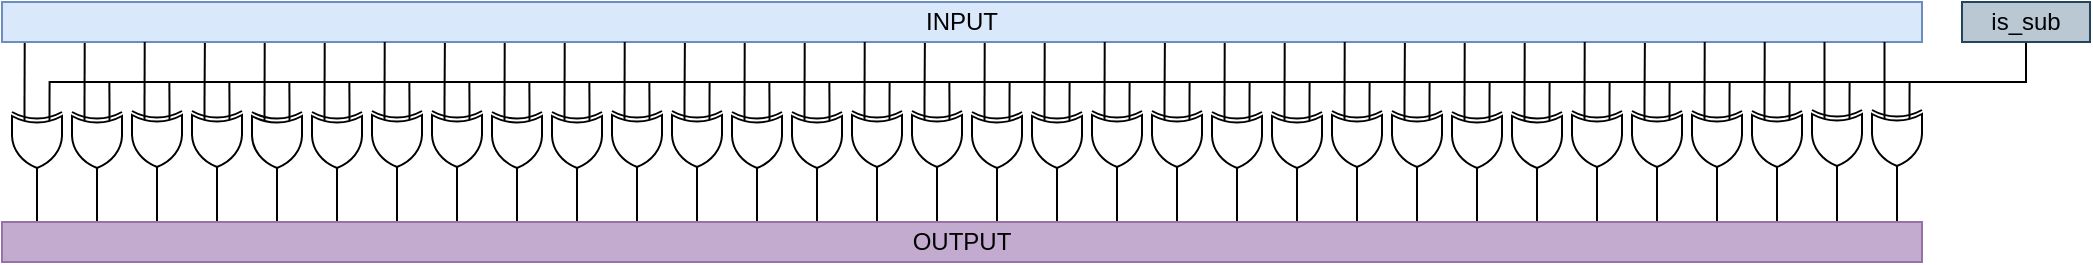 <mxfile version="13.7.3" type="device"><diagram id="2_8M_mCmigefQnKy5-aI" name="Page-1"><mxGraphModel dx="1913" dy="806" grid="1" gridSize="5" guides="1" tooltips="1" connect="1" arrows="1" fold="1" page="1" pageScale="1" pageWidth="827" pageHeight="1169" math="0" shadow="0"><root><mxCell id="0"/><mxCell id="1" parent="0"/><mxCell id="oj1S8OS6HoVCKiLImBG5-1" value="INPUT" style="rounded=0;whiteSpace=wrap;html=1;fillColor=#dae8fc;strokeColor=#6c8ebf;" parent="1" vertex="1"><mxGeometry x="-200" y="30" width="960" height="20" as="geometry"/></mxCell><mxCell id="oj1S8OS6HoVCKiLImBG5-8" style="edgeStyle=orthogonalEdgeStyle;rounded=0;orthogonalLoop=1;jettySize=auto;html=1;exitX=1;exitY=0.5;exitDx=0;exitDy=0;exitPerimeter=0;endArrow=none;endFill=0;" parent="1" source="oj1S8OS6HoVCKiLImBG5-4" edge="1"><mxGeometry relative="1" as="geometry"><mxPoint x="747.5" y="140" as="targetPoint"/></mxGeometry></mxCell><mxCell id="oj1S8OS6HoVCKiLImBG5-112" style="edgeStyle=orthogonalEdgeStyle;rounded=0;orthogonalLoop=1;jettySize=auto;html=1;exitX=0;exitY=0.75;exitDx=0;exitDy=0;exitPerimeter=0;endArrow=none;endFill=0;" parent="1" source="oj1S8OS6HoVCKiLImBG5-4" edge="1"><mxGeometry relative="1" as="geometry"><mxPoint x="741.258" y="50.0" as="targetPoint"/></mxGeometry></mxCell><mxCell id="oj1S8OS6HoVCKiLImBG5-4" value="" style="verticalLabelPosition=bottom;shadow=0;dashed=0;align=center;html=1;verticalAlign=top;shape=mxgraph.electrical.logic_gates.logic_gate;operation=xor;direction=south;" parent="1" vertex="1"><mxGeometry x="735" y="80" width="25" height="40" as="geometry"/></mxCell><mxCell id="oj1S8OS6HoVCKiLImBG5-7" style="edgeStyle=orthogonalEdgeStyle;rounded=0;orthogonalLoop=1;jettySize=auto;html=1;entryX=0;entryY=0.25;entryDx=0;entryDy=0;entryPerimeter=0;endArrow=none;endFill=0;" parent="1" source="oj1S8OS6HoVCKiLImBG5-5" target="oj1S8OS6HoVCKiLImBG5-4" edge="1"><mxGeometry relative="1" as="geometry"><Array as="points"><mxPoint x="812" y="70"/><mxPoint x="754" y="70"/></Array></mxGeometry></mxCell><mxCell id="oj1S8OS6HoVCKiLImBG5-5" value="is_sub" style="rounded=0;whiteSpace=wrap;html=1;fillColor=#bac8d3;strokeColor=#23445d;" parent="1" vertex="1"><mxGeometry x="780" y="30" width="64" height="20" as="geometry"/></mxCell><mxCell id="oj1S8OS6HoVCKiLImBG5-11" style="edgeStyle=orthogonalEdgeStyle;rounded=0;orthogonalLoop=1;jettySize=auto;html=1;exitX=0;exitY=0.25;exitDx=0;exitDy=0;exitPerimeter=0;endArrow=none;endFill=0;" parent="1" source="oj1S8OS6HoVCKiLImBG5-9" edge="1"><mxGeometry relative="1" as="geometry"><mxPoint x="755" y="70" as="targetPoint"/><Array as="points"><mxPoint x="724" y="70"/></Array></mxGeometry></mxCell><mxCell id="oj1S8OS6HoVCKiLImBG5-13" style="edgeStyle=orthogonalEdgeStyle;rounded=0;orthogonalLoop=1;jettySize=auto;html=1;exitX=1;exitY=0.5;exitDx=0;exitDy=0;exitPerimeter=0;endArrow=none;endFill=0;" parent="1" source="oj1S8OS6HoVCKiLImBG5-9" edge="1"><mxGeometry relative="1" as="geometry"><mxPoint x="717.5" y="140" as="targetPoint"/></mxGeometry></mxCell><mxCell id="oj1S8OS6HoVCKiLImBG5-111" style="edgeStyle=orthogonalEdgeStyle;rounded=0;orthogonalLoop=1;jettySize=auto;html=1;exitX=0;exitY=0.75;exitDx=0;exitDy=0;exitPerimeter=0;endArrow=none;endFill=0;" parent="1" source="oj1S8OS6HoVCKiLImBG5-9" edge="1"><mxGeometry relative="1" as="geometry"><mxPoint x="711.258" y="50.0" as="targetPoint"/></mxGeometry></mxCell><mxCell id="oj1S8OS6HoVCKiLImBG5-9" value="" style="verticalLabelPosition=bottom;shadow=0;dashed=0;align=center;html=1;verticalAlign=top;shape=mxgraph.electrical.logic_gates.logic_gate;operation=xor;direction=south;" parent="1" vertex="1"><mxGeometry x="705" y="80" width="25" height="40" as="geometry"/></mxCell><mxCell id="oj1S8OS6HoVCKiLImBG5-14" style="edgeStyle=orthogonalEdgeStyle;rounded=0;orthogonalLoop=1;jettySize=auto;html=1;exitX=0;exitY=0.75;exitDx=0;exitDy=0;exitPerimeter=0;entryX=0.924;entryY=0.975;entryDx=0;entryDy=0;entryPerimeter=0;endArrow=none;endFill=0;" parent="1" source="oj1S8OS6HoVCKiLImBG5-16" edge="1"><mxGeometry relative="1" as="geometry"><mxPoint x="681.36" y="50" as="targetPoint"/></mxGeometry></mxCell><mxCell id="oj1S8OS6HoVCKiLImBG5-15" style="edgeStyle=orthogonalEdgeStyle;rounded=0;orthogonalLoop=1;jettySize=auto;html=1;exitX=1;exitY=0.5;exitDx=0;exitDy=0;exitPerimeter=0;endArrow=none;endFill=0;" parent="1" source="oj1S8OS6HoVCKiLImBG5-16" edge="1"><mxGeometry relative="1" as="geometry"><mxPoint x="687.5" y="140.5" as="targetPoint"/></mxGeometry></mxCell><mxCell id="oj1S8OS6HoVCKiLImBG5-113" style="edgeStyle=orthogonalEdgeStyle;rounded=0;orthogonalLoop=1;jettySize=auto;html=1;exitX=0;exitY=0.25;exitDx=0;exitDy=0;exitPerimeter=0;endArrow=none;endFill=0;" parent="1" source="oj1S8OS6HoVCKiLImBG5-16" edge="1"><mxGeometry relative="1" as="geometry"><mxPoint x="725" y="70.0" as="targetPoint"/><Array as="points"><mxPoint x="694" y="70"/></Array></mxGeometry></mxCell><mxCell id="oj1S8OS6HoVCKiLImBG5-16" value="" style="verticalLabelPosition=bottom;shadow=0;dashed=0;align=center;html=1;verticalAlign=top;shape=mxgraph.electrical.logic_gates.logic_gate;operation=xor;direction=south;" parent="1" vertex="1"><mxGeometry x="675" y="80.5" width="25" height="40" as="geometry"/></mxCell><mxCell id="oj1S8OS6HoVCKiLImBG5-17" style="edgeStyle=orthogonalEdgeStyle;rounded=0;orthogonalLoop=1;jettySize=auto;html=1;exitX=0;exitY=0.75;exitDx=0;exitDy=0;exitPerimeter=0;entryX=0.924;entryY=0.975;entryDx=0;entryDy=0;entryPerimeter=0;endArrow=none;endFill=0;" parent="1" source="oj1S8OS6HoVCKiLImBG5-19" edge="1"><mxGeometry relative="1" as="geometry"><mxPoint x="651.36" y="50" as="targetPoint"/></mxGeometry></mxCell><mxCell id="oj1S8OS6HoVCKiLImBG5-18" style="edgeStyle=orthogonalEdgeStyle;rounded=0;orthogonalLoop=1;jettySize=auto;html=1;exitX=1;exitY=0.5;exitDx=0;exitDy=0;exitPerimeter=0;endArrow=none;endFill=0;" parent="1" source="oj1S8OS6HoVCKiLImBG5-19" edge="1"><mxGeometry relative="1" as="geometry"><mxPoint x="657.5" y="140.5" as="targetPoint"/></mxGeometry></mxCell><mxCell id="oj1S8OS6HoVCKiLImBG5-114" style="edgeStyle=orthogonalEdgeStyle;rounded=0;orthogonalLoop=1;jettySize=auto;html=1;exitX=0;exitY=0.25;exitDx=0;exitDy=0;exitPerimeter=0;endArrow=none;endFill=0;" parent="1" source="oj1S8OS6HoVCKiLImBG5-19" edge="1"><mxGeometry relative="1" as="geometry"><mxPoint x="695" y="70.0" as="targetPoint"/><Array as="points"><mxPoint x="664" y="70"/></Array></mxGeometry></mxCell><mxCell id="oj1S8OS6HoVCKiLImBG5-19" value="" style="verticalLabelPosition=bottom;shadow=0;dashed=0;align=center;html=1;verticalAlign=top;shape=mxgraph.electrical.logic_gates.logic_gate;operation=xor;direction=south;" parent="1" vertex="1"><mxGeometry x="645" y="80.5" width="25" height="40" as="geometry"/></mxCell><mxCell id="oj1S8OS6HoVCKiLImBG5-20" style="edgeStyle=orthogonalEdgeStyle;rounded=0;orthogonalLoop=1;jettySize=auto;html=1;exitX=0;exitY=0.75;exitDx=0;exitDy=0;exitPerimeter=0;entryX=0.971;entryY=1;entryDx=0;entryDy=0;entryPerimeter=0;endArrow=none;endFill=0;" parent="1" source="oj1S8OS6HoVCKiLImBG5-22" edge="1"><mxGeometry relative="1" as="geometry"><mxPoint x="621.44" y="50.5" as="targetPoint"/></mxGeometry></mxCell><mxCell id="oj1S8OS6HoVCKiLImBG5-21" style="edgeStyle=orthogonalEdgeStyle;rounded=0;orthogonalLoop=1;jettySize=auto;html=1;exitX=1;exitY=0.5;exitDx=0;exitDy=0;exitPerimeter=0;endArrow=none;endFill=0;" parent="1" source="oj1S8OS6HoVCKiLImBG5-22" edge="1"><mxGeometry relative="1" as="geometry"><mxPoint x="627.5" y="140.5" as="targetPoint"/></mxGeometry></mxCell><mxCell id="oj1S8OS6HoVCKiLImBG5-115" style="edgeStyle=orthogonalEdgeStyle;rounded=0;orthogonalLoop=1;jettySize=auto;html=1;exitX=0;exitY=0.25;exitDx=0;exitDy=0;exitPerimeter=0;endArrow=none;endFill=0;" parent="1" source="oj1S8OS6HoVCKiLImBG5-22" edge="1"><mxGeometry relative="1" as="geometry"><mxPoint x="665" y="70.0" as="targetPoint"/><Array as="points"><mxPoint x="634" y="70"/></Array></mxGeometry></mxCell><mxCell id="oj1S8OS6HoVCKiLImBG5-22" value="" style="verticalLabelPosition=bottom;shadow=0;dashed=0;align=center;html=1;verticalAlign=top;shape=mxgraph.electrical.logic_gates.logic_gate;operation=xor;direction=south;" parent="1" vertex="1"><mxGeometry x="615" y="80.5" width="25" height="40" as="geometry"/></mxCell><mxCell id="oj1S8OS6HoVCKiLImBG5-23" style="edgeStyle=orthogonalEdgeStyle;rounded=0;orthogonalLoop=1;jettySize=auto;html=1;exitX=0;exitY=0.75;exitDx=0;exitDy=0;exitPerimeter=0;entryX=0.924;entryY=0.975;entryDx=0;entryDy=0;entryPerimeter=0;endArrow=none;endFill=0;" parent="1" source="oj1S8OS6HoVCKiLImBG5-26" edge="1"><mxGeometry relative="1" as="geometry"><mxPoint x="591.36" y="50" as="targetPoint"/></mxGeometry></mxCell><mxCell id="oj1S8OS6HoVCKiLImBG5-25" style="edgeStyle=orthogonalEdgeStyle;rounded=0;orthogonalLoop=1;jettySize=auto;html=1;exitX=1;exitY=0.5;exitDx=0;exitDy=0;exitPerimeter=0;endArrow=none;endFill=0;" parent="1" source="oj1S8OS6HoVCKiLImBG5-26" edge="1"><mxGeometry relative="1" as="geometry"><mxPoint x="597.5" y="140.5" as="targetPoint"/></mxGeometry></mxCell><mxCell id="oj1S8OS6HoVCKiLImBG5-116" style="edgeStyle=orthogonalEdgeStyle;rounded=0;orthogonalLoop=1;jettySize=auto;html=1;exitX=0;exitY=0.25;exitDx=0;exitDy=0;exitPerimeter=0;endArrow=none;endFill=0;" parent="1" source="oj1S8OS6HoVCKiLImBG5-26" edge="1"><mxGeometry relative="1" as="geometry"><mxPoint x="635" y="70.0" as="targetPoint"/><Array as="points"><mxPoint x="604" y="70"/></Array></mxGeometry></mxCell><mxCell id="oj1S8OS6HoVCKiLImBG5-26" value="" style="verticalLabelPosition=bottom;shadow=0;dashed=0;align=center;html=1;verticalAlign=top;shape=mxgraph.electrical.logic_gates.logic_gate;operation=xor;direction=south;" parent="1" vertex="1"><mxGeometry x="585" y="80.5" width="25" height="40" as="geometry"/></mxCell><mxCell id="oj1S8OS6HoVCKiLImBG5-27" style="edgeStyle=orthogonalEdgeStyle;rounded=0;orthogonalLoop=1;jettySize=auto;html=1;exitX=0;exitY=0.75;exitDx=0;exitDy=0;exitPerimeter=0;entryX=0.924;entryY=0.975;entryDx=0;entryDy=0;entryPerimeter=0;endArrow=none;endFill=0;" parent="1" source="oj1S8OS6HoVCKiLImBG5-29" edge="1"><mxGeometry relative="1" as="geometry"><mxPoint x="561.36" y="50.5" as="targetPoint"/></mxGeometry></mxCell><mxCell id="oj1S8OS6HoVCKiLImBG5-28" style="edgeStyle=orthogonalEdgeStyle;rounded=0;orthogonalLoop=1;jettySize=auto;html=1;exitX=1;exitY=0.5;exitDx=0;exitDy=0;exitPerimeter=0;endArrow=none;endFill=0;" parent="1" source="oj1S8OS6HoVCKiLImBG5-29" edge="1"><mxGeometry relative="1" as="geometry"><mxPoint x="567.5" y="141.0" as="targetPoint"/></mxGeometry></mxCell><mxCell id="oj1S8OS6HoVCKiLImBG5-117" style="edgeStyle=orthogonalEdgeStyle;rounded=0;orthogonalLoop=1;jettySize=auto;html=1;exitX=0;exitY=0.25;exitDx=0;exitDy=0;exitPerimeter=0;endArrow=none;endFill=0;" parent="1" source="oj1S8OS6HoVCKiLImBG5-29" edge="1"><mxGeometry relative="1" as="geometry"><mxPoint x="605" y="70.0" as="targetPoint"/><Array as="points"><mxPoint x="574" y="70"/></Array></mxGeometry></mxCell><mxCell id="oj1S8OS6HoVCKiLImBG5-29" value="" style="verticalLabelPosition=bottom;shadow=0;dashed=0;align=center;html=1;verticalAlign=top;shape=mxgraph.electrical.logic_gates.logic_gate;operation=xor;direction=south;" parent="1" vertex="1"><mxGeometry x="555" y="81" width="25" height="40" as="geometry"/></mxCell><mxCell id="oj1S8OS6HoVCKiLImBG5-30" style="edgeStyle=orthogonalEdgeStyle;rounded=0;orthogonalLoop=1;jettySize=auto;html=1;exitX=0;exitY=0.75;exitDx=0;exitDy=0;exitPerimeter=0;entryX=0.924;entryY=0.975;entryDx=0;entryDy=0;entryPerimeter=0;endArrow=none;endFill=0;" parent="1" source="oj1S8OS6HoVCKiLImBG5-32" edge="1"><mxGeometry relative="1" as="geometry"><mxPoint x="531.36" y="50.5" as="targetPoint"/></mxGeometry></mxCell><mxCell id="oj1S8OS6HoVCKiLImBG5-31" style="edgeStyle=orthogonalEdgeStyle;rounded=0;orthogonalLoop=1;jettySize=auto;html=1;exitX=1;exitY=0.5;exitDx=0;exitDy=0;exitPerimeter=0;endArrow=none;endFill=0;" parent="1" source="oj1S8OS6HoVCKiLImBG5-32" edge="1"><mxGeometry relative="1" as="geometry"><mxPoint x="537.5" y="141.0" as="targetPoint"/></mxGeometry></mxCell><mxCell id="oj1S8OS6HoVCKiLImBG5-118" style="edgeStyle=orthogonalEdgeStyle;rounded=0;orthogonalLoop=1;jettySize=auto;html=1;exitX=0;exitY=0.25;exitDx=0;exitDy=0;exitPerimeter=0;endArrow=none;endFill=0;" parent="1" source="oj1S8OS6HoVCKiLImBG5-32" edge="1"><mxGeometry relative="1" as="geometry"><mxPoint x="575" y="70.0" as="targetPoint"/><Array as="points"><mxPoint x="544" y="70"/></Array></mxGeometry></mxCell><mxCell id="oj1S8OS6HoVCKiLImBG5-32" value="" style="verticalLabelPosition=bottom;shadow=0;dashed=0;align=center;html=1;verticalAlign=top;shape=mxgraph.electrical.logic_gates.logic_gate;operation=xor;direction=south;" parent="1" vertex="1"><mxGeometry x="525" y="81" width="25" height="40" as="geometry"/></mxCell><mxCell id="oj1S8OS6HoVCKiLImBG5-33" style="edgeStyle=orthogonalEdgeStyle;rounded=0;orthogonalLoop=1;jettySize=auto;html=1;exitX=0;exitY=0.75;exitDx=0;exitDy=0;exitPerimeter=0;entryX=0.971;entryY=1;entryDx=0;entryDy=0;entryPerimeter=0;endArrow=none;endFill=0;" parent="1" source="oj1S8OS6HoVCKiLImBG5-35" edge="1"><mxGeometry relative="1" as="geometry"><mxPoint x="501.44" y="50.5" as="targetPoint"/></mxGeometry></mxCell><mxCell id="oj1S8OS6HoVCKiLImBG5-34" style="edgeStyle=orthogonalEdgeStyle;rounded=0;orthogonalLoop=1;jettySize=auto;html=1;exitX=1;exitY=0.5;exitDx=0;exitDy=0;exitPerimeter=0;endArrow=none;endFill=0;" parent="1" source="oj1S8OS6HoVCKiLImBG5-35" edge="1"><mxGeometry relative="1" as="geometry"><mxPoint x="507.5" y="140.5" as="targetPoint"/></mxGeometry></mxCell><mxCell id="oj1S8OS6HoVCKiLImBG5-119" style="edgeStyle=orthogonalEdgeStyle;rounded=0;orthogonalLoop=1;jettySize=auto;html=1;exitX=0;exitY=0.25;exitDx=0;exitDy=0;exitPerimeter=0;endArrow=none;endFill=0;" parent="1" source="oj1S8OS6HoVCKiLImBG5-35" edge="1"><mxGeometry relative="1" as="geometry"><mxPoint x="545" y="70.0" as="targetPoint"/><Array as="points"><mxPoint x="514" y="70"/></Array></mxGeometry></mxCell><mxCell id="oj1S8OS6HoVCKiLImBG5-35" value="" style="verticalLabelPosition=bottom;shadow=0;dashed=0;align=center;html=1;verticalAlign=top;shape=mxgraph.electrical.logic_gates.logic_gate;operation=xor;direction=south;" parent="1" vertex="1"><mxGeometry x="495" y="80.5" width="25" height="40" as="geometry"/></mxCell><mxCell id="oj1S8OS6HoVCKiLImBG5-36" style="edgeStyle=orthogonalEdgeStyle;rounded=0;orthogonalLoop=1;jettySize=auto;html=1;exitX=0;exitY=0.75;exitDx=0;exitDy=0;exitPerimeter=0;entryX=0.924;entryY=0.975;entryDx=0;entryDy=0;entryPerimeter=0;endArrow=none;endFill=0;" parent="1" source="oj1S8OS6HoVCKiLImBG5-39" edge="1"><mxGeometry relative="1" as="geometry"><mxPoint x="471.36" y="50" as="targetPoint"/></mxGeometry></mxCell><mxCell id="oj1S8OS6HoVCKiLImBG5-38" style="edgeStyle=orthogonalEdgeStyle;rounded=0;orthogonalLoop=1;jettySize=auto;html=1;exitX=1;exitY=0.5;exitDx=0;exitDy=0;exitPerimeter=0;endArrow=none;endFill=0;" parent="1" source="oj1S8OS6HoVCKiLImBG5-39" edge="1"><mxGeometry relative="1" as="geometry"><mxPoint x="477.5" y="140.5" as="targetPoint"/></mxGeometry></mxCell><mxCell id="oj1S8OS6HoVCKiLImBG5-120" style="edgeStyle=orthogonalEdgeStyle;rounded=0;orthogonalLoop=1;jettySize=auto;html=1;exitX=0;exitY=0.25;exitDx=0;exitDy=0;exitPerimeter=0;endArrow=none;endFill=0;" parent="1" source="oj1S8OS6HoVCKiLImBG5-39" edge="1"><mxGeometry relative="1" as="geometry"><mxPoint x="515" y="70.0" as="targetPoint"/><Array as="points"><mxPoint x="484" y="70"/></Array></mxGeometry></mxCell><mxCell id="oj1S8OS6HoVCKiLImBG5-39" value="" style="verticalLabelPosition=bottom;shadow=0;dashed=0;align=center;html=1;verticalAlign=top;shape=mxgraph.electrical.logic_gates.logic_gate;operation=xor;direction=south;" parent="1" vertex="1"><mxGeometry x="465" y="80.5" width="25" height="40" as="geometry"/></mxCell><mxCell id="oj1S8OS6HoVCKiLImBG5-40" style="edgeStyle=orthogonalEdgeStyle;rounded=0;orthogonalLoop=1;jettySize=auto;html=1;exitX=0;exitY=0.75;exitDx=0;exitDy=0;exitPerimeter=0;entryX=0.924;entryY=0.975;entryDx=0;entryDy=0;entryPerimeter=0;endArrow=none;endFill=0;" parent="1" source="oj1S8OS6HoVCKiLImBG5-42" edge="1"><mxGeometry relative="1" as="geometry"><mxPoint x="441.36" y="50.5" as="targetPoint"/></mxGeometry></mxCell><mxCell id="oj1S8OS6HoVCKiLImBG5-41" style="edgeStyle=orthogonalEdgeStyle;rounded=0;orthogonalLoop=1;jettySize=auto;html=1;exitX=1;exitY=0.5;exitDx=0;exitDy=0;exitPerimeter=0;endArrow=none;endFill=0;" parent="1" source="oj1S8OS6HoVCKiLImBG5-42" edge="1"><mxGeometry relative="1" as="geometry"><mxPoint x="447.5" y="141.0" as="targetPoint"/></mxGeometry></mxCell><mxCell id="oj1S8OS6HoVCKiLImBG5-121" style="edgeStyle=orthogonalEdgeStyle;rounded=0;orthogonalLoop=1;jettySize=auto;html=1;exitX=0;exitY=0.25;exitDx=0;exitDy=0;exitPerimeter=0;endArrow=none;endFill=0;" parent="1" source="oj1S8OS6HoVCKiLImBG5-42" edge="1"><mxGeometry relative="1" as="geometry"><mxPoint x="485" y="70.0" as="targetPoint"/><Array as="points"><mxPoint x="454" y="70"/></Array></mxGeometry></mxCell><mxCell id="oj1S8OS6HoVCKiLImBG5-42" value="" style="verticalLabelPosition=bottom;shadow=0;dashed=0;align=center;html=1;verticalAlign=top;shape=mxgraph.electrical.logic_gates.logic_gate;operation=xor;direction=south;" parent="1" vertex="1"><mxGeometry x="435" y="81" width="25" height="40" as="geometry"/></mxCell><mxCell id="oj1S8OS6HoVCKiLImBG5-43" style="edgeStyle=orthogonalEdgeStyle;rounded=0;orthogonalLoop=1;jettySize=auto;html=1;exitX=0;exitY=0.75;exitDx=0;exitDy=0;exitPerimeter=0;entryX=0.924;entryY=0.975;entryDx=0;entryDy=0;entryPerimeter=0;endArrow=none;endFill=0;" parent="1" source="oj1S8OS6HoVCKiLImBG5-45" edge="1"><mxGeometry relative="1" as="geometry"><mxPoint x="411.36" y="50.5" as="targetPoint"/></mxGeometry></mxCell><mxCell id="oj1S8OS6HoVCKiLImBG5-44" style="edgeStyle=orthogonalEdgeStyle;rounded=0;orthogonalLoop=1;jettySize=auto;html=1;exitX=1;exitY=0.5;exitDx=0;exitDy=0;exitPerimeter=0;endArrow=none;endFill=0;" parent="1" source="oj1S8OS6HoVCKiLImBG5-45" edge="1"><mxGeometry relative="1" as="geometry"><mxPoint x="417.5" y="141.0" as="targetPoint"/></mxGeometry></mxCell><mxCell id="oj1S8OS6HoVCKiLImBG5-122" style="edgeStyle=orthogonalEdgeStyle;rounded=0;orthogonalLoop=1;jettySize=auto;html=1;exitX=0;exitY=0.25;exitDx=0;exitDy=0;exitPerimeter=0;endArrow=none;endFill=0;" parent="1" source="oj1S8OS6HoVCKiLImBG5-45" edge="1"><mxGeometry relative="1" as="geometry"><mxPoint x="455" y="70.0" as="targetPoint"/><Array as="points"><mxPoint x="424" y="70"/></Array></mxGeometry></mxCell><mxCell id="oj1S8OS6HoVCKiLImBG5-45" value="" style="verticalLabelPosition=bottom;shadow=0;dashed=0;align=center;html=1;verticalAlign=top;shape=mxgraph.electrical.logic_gates.logic_gate;operation=xor;direction=south;" parent="1" vertex="1"><mxGeometry x="405" y="81" width="25" height="40" as="geometry"/></mxCell><mxCell id="oj1S8OS6HoVCKiLImBG5-46" style="edgeStyle=orthogonalEdgeStyle;rounded=0;orthogonalLoop=1;jettySize=auto;html=1;exitX=0;exitY=0.75;exitDx=0;exitDy=0;exitPerimeter=0;entryX=0.971;entryY=1;entryDx=0;entryDy=0;entryPerimeter=0;endArrow=none;endFill=0;" parent="1" source="oj1S8OS6HoVCKiLImBG5-48" edge="1"><mxGeometry relative="1" as="geometry"><mxPoint x="381.44" y="50.5" as="targetPoint"/></mxGeometry></mxCell><mxCell id="oj1S8OS6HoVCKiLImBG5-47" style="edgeStyle=orthogonalEdgeStyle;rounded=0;orthogonalLoop=1;jettySize=auto;html=1;exitX=1;exitY=0.5;exitDx=0;exitDy=0;exitPerimeter=0;endArrow=none;endFill=0;" parent="1" source="oj1S8OS6HoVCKiLImBG5-48" edge="1"><mxGeometry relative="1" as="geometry"><mxPoint x="387.5" y="140.5" as="targetPoint"/></mxGeometry></mxCell><mxCell id="oj1S8OS6HoVCKiLImBG5-123" style="edgeStyle=orthogonalEdgeStyle;rounded=0;orthogonalLoop=1;jettySize=auto;html=1;exitX=0;exitY=0.25;exitDx=0;exitDy=0;exitPerimeter=0;endArrow=none;endFill=0;" parent="1" source="oj1S8OS6HoVCKiLImBG5-48" edge="1"><mxGeometry relative="1" as="geometry"><mxPoint x="425" y="70.0" as="targetPoint"/><Array as="points"><mxPoint x="394" y="70"/></Array></mxGeometry></mxCell><mxCell id="oj1S8OS6HoVCKiLImBG5-48" value="" style="verticalLabelPosition=bottom;shadow=0;dashed=0;align=center;html=1;verticalAlign=top;shape=mxgraph.electrical.logic_gates.logic_gate;operation=xor;direction=south;" parent="1" vertex="1"><mxGeometry x="375" y="80.5" width="25" height="40" as="geometry"/></mxCell><mxCell id="oj1S8OS6HoVCKiLImBG5-49" style="edgeStyle=orthogonalEdgeStyle;rounded=0;orthogonalLoop=1;jettySize=auto;html=1;exitX=0;exitY=0.75;exitDx=0;exitDy=0;exitPerimeter=0;entryX=0.924;entryY=0.975;entryDx=0;entryDy=0;entryPerimeter=0;endArrow=none;endFill=0;" parent="1" source="oj1S8OS6HoVCKiLImBG5-52" edge="1"><mxGeometry relative="1" as="geometry"><mxPoint x="351.36" y="50" as="targetPoint"/></mxGeometry></mxCell><mxCell id="oj1S8OS6HoVCKiLImBG5-51" style="edgeStyle=orthogonalEdgeStyle;rounded=0;orthogonalLoop=1;jettySize=auto;html=1;exitX=1;exitY=0.5;exitDx=0;exitDy=0;exitPerimeter=0;endArrow=none;endFill=0;" parent="1" source="oj1S8OS6HoVCKiLImBG5-52" edge="1"><mxGeometry relative="1" as="geometry"><mxPoint x="357.5" y="140.5" as="targetPoint"/></mxGeometry></mxCell><mxCell id="oj1S8OS6HoVCKiLImBG5-124" style="edgeStyle=orthogonalEdgeStyle;rounded=0;orthogonalLoop=1;jettySize=auto;html=1;exitX=0;exitY=0.25;exitDx=0;exitDy=0;exitPerimeter=0;endArrow=none;endFill=0;" parent="1" source="oj1S8OS6HoVCKiLImBG5-52" edge="1"><mxGeometry relative="1" as="geometry"><mxPoint x="395" y="70.0" as="targetPoint"/><Array as="points"><mxPoint x="364" y="70"/></Array></mxGeometry></mxCell><mxCell id="oj1S8OS6HoVCKiLImBG5-52" value="" style="verticalLabelPosition=bottom;shadow=0;dashed=0;align=center;html=1;verticalAlign=top;shape=mxgraph.electrical.logic_gates.logic_gate;operation=xor;direction=south;" parent="1" vertex="1"><mxGeometry x="345" y="80.5" width="25" height="40" as="geometry"/></mxCell><mxCell id="oj1S8OS6HoVCKiLImBG5-53" style="edgeStyle=orthogonalEdgeStyle;rounded=0;orthogonalLoop=1;jettySize=auto;html=1;exitX=0;exitY=0.75;exitDx=0;exitDy=0;exitPerimeter=0;entryX=0.924;entryY=0.975;entryDx=0;entryDy=0;entryPerimeter=0;endArrow=none;endFill=0;" parent="1" source="oj1S8OS6HoVCKiLImBG5-55" edge="1"><mxGeometry relative="1" as="geometry"><mxPoint x="321.36" y="50.5" as="targetPoint"/></mxGeometry></mxCell><mxCell id="oj1S8OS6HoVCKiLImBG5-54" style="edgeStyle=orthogonalEdgeStyle;rounded=0;orthogonalLoop=1;jettySize=auto;html=1;exitX=1;exitY=0.5;exitDx=0;exitDy=0;exitPerimeter=0;endArrow=none;endFill=0;" parent="1" source="oj1S8OS6HoVCKiLImBG5-55" edge="1"><mxGeometry relative="1" as="geometry"><mxPoint x="327.5" y="141.0" as="targetPoint"/></mxGeometry></mxCell><mxCell id="oj1S8OS6HoVCKiLImBG5-125" style="edgeStyle=orthogonalEdgeStyle;rounded=0;orthogonalLoop=1;jettySize=auto;html=1;exitX=0;exitY=0.25;exitDx=0;exitDy=0;exitPerimeter=0;endArrow=none;endFill=0;" parent="1" source="oj1S8OS6HoVCKiLImBG5-55" edge="1"><mxGeometry relative="1" as="geometry"><mxPoint x="365" y="70.0" as="targetPoint"/><Array as="points"><mxPoint x="334" y="70"/></Array></mxGeometry></mxCell><mxCell id="oj1S8OS6HoVCKiLImBG5-55" value="" style="verticalLabelPosition=bottom;shadow=0;dashed=0;align=center;html=1;verticalAlign=top;shape=mxgraph.electrical.logic_gates.logic_gate;operation=xor;direction=south;" parent="1" vertex="1"><mxGeometry x="315" y="81" width="25" height="40" as="geometry"/></mxCell><mxCell id="oj1S8OS6HoVCKiLImBG5-56" style="edgeStyle=orthogonalEdgeStyle;rounded=0;orthogonalLoop=1;jettySize=auto;html=1;exitX=0;exitY=0.75;exitDx=0;exitDy=0;exitPerimeter=0;entryX=0.924;entryY=0.975;entryDx=0;entryDy=0;entryPerimeter=0;endArrow=none;endFill=0;" parent="1" source="oj1S8OS6HoVCKiLImBG5-58" edge="1"><mxGeometry relative="1" as="geometry"><mxPoint x="291.36" y="50.5" as="targetPoint"/></mxGeometry></mxCell><mxCell id="oj1S8OS6HoVCKiLImBG5-57" style="edgeStyle=orthogonalEdgeStyle;rounded=0;orthogonalLoop=1;jettySize=auto;html=1;exitX=1;exitY=0.5;exitDx=0;exitDy=0;exitPerimeter=0;endArrow=none;endFill=0;" parent="1" source="oj1S8OS6HoVCKiLImBG5-58" edge="1"><mxGeometry relative="1" as="geometry"><mxPoint x="297.5" y="141.0" as="targetPoint"/></mxGeometry></mxCell><mxCell id="oj1S8OS6HoVCKiLImBG5-126" style="edgeStyle=orthogonalEdgeStyle;rounded=0;orthogonalLoop=1;jettySize=auto;html=1;exitX=0;exitY=0.25;exitDx=0;exitDy=0;exitPerimeter=0;endArrow=none;endFill=0;" parent="1" source="oj1S8OS6HoVCKiLImBG5-58" edge="1"><mxGeometry relative="1" as="geometry"><mxPoint x="335" y="70.0" as="targetPoint"/><Array as="points"><mxPoint x="304" y="70"/></Array></mxGeometry></mxCell><mxCell id="oj1S8OS6HoVCKiLImBG5-58" value="" style="verticalLabelPosition=bottom;shadow=0;dashed=0;align=center;html=1;verticalAlign=top;shape=mxgraph.electrical.logic_gates.logic_gate;operation=xor;direction=south;" parent="1" vertex="1"><mxGeometry x="285" y="81" width="25" height="40" as="geometry"/></mxCell><mxCell id="oj1S8OS6HoVCKiLImBG5-59" style="edgeStyle=orthogonalEdgeStyle;rounded=0;orthogonalLoop=1;jettySize=auto;html=1;exitX=0;exitY=0.75;exitDx=0;exitDy=0;exitPerimeter=0;entryX=0.971;entryY=1;entryDx=0;entryDy=0;entryPerimeter=0;endArrow=none;endFill=0;" parent="1" source="oj1S8OS6HoVCKiLImBG5-61" edge="1"><mxGeometry relative="1" as="geometry"><mxPoint x="261.44" y="50.5" as="targetPoint"/></mxGeometry></mxCell><mxCell id="oj1S8OS6HoVCKiLImBG5-60" style="edgeStyle=orthogonalEdgeStyle;rounded=0;orthogonalLoop=1;jettySize=auto;html=1;exitX=1;exitY=0.5;exitDx=0;exitDy=0;exitPerimeter=0;endArrow=none;endFill=0;" parent="1" source="oj1S8OS6HoVCKiLImBG5-61" edge="1"><mxGeometry relative="1" as="geometry"><mxPoint x="267.5" y="140.5" as="targetPoint"/></mxGeometry></mxCell><mxCell id="oj1S8OS6HoVCKiLImBG5-130" style="edgeStyle=orthogonalEdgeStyle;rounded=0;orthogonalLoop=1;jettySize=auto;html=1;exitX=0;exitY=0.25;exitDx=0;exitDy=0;exitPerimeter=0;endArrow=none;endFill=0;" parent="1" source="oj1S8OS6HoVCKiLImBG5-61" edge="1"><mxGeometry relative="1" as="geometry"><mxPoint x="273.677" y="70.0" as="targetPoint"/></mxGeometry></mxCell><mxCell id="oj1S8OS6HoVCKiLImBG5-61" value="" style="verticalLabelPosition=bottom;shadow=0;dashed=0;align=center;html=1;verticalAlign=top;shape=mxgraph.electrical.logic_gates.logic_gate;operation=xor;direction=south;" parent="1" vertex="1"><mxGeometry x="255" y="80.5" width="25" height="40" as="geometry"/></mxCell><mxCell id="oj1S8OS6HoVCKiLImBG5-62" style="edgeStyle=orthogonalEdgeStyle;rounded=0;orthogonalLoop=1;jettySize=auto;html=1;exitX=0;exitY=0.75;exitDx=0;exitDy=0;exitPerimeter=0;entryX=0.924;entryY=0.975;entryDx=0;entryDy=0;entryPerimeter=0;endArrow=none;endFill=0;" parent="1" source="oj1S8OS6HoVCKiLImBG5-65" edge="1"><mxGeometry relative="1" as="geometry"><mxPoint x="231.36" y="50" as="targetPoint"/></mxGeometry></mxCell><mxCell id="oj1S8OS6HoVCKiLImBG5-64" style="edgeStyle=orthogonalEdgeStyle;rounded=0;orthogonalLoop=1;jettySize=auto;html=1;exitX=1;exitY=0.5;exitDx=0;exitDy=0;exitPerimeter=0;endArrow=none;endFill=0;" parent="1" source="oj1S8OS6HoVCKiLImBG5-65" edge="1"><mxGeometry relative="1" as="geometry"><mxPoint x="237.5" y="140.5" as="targetPoint"/></mxGeometry></mxCell><mxCell id="oj1S8OS6HoVCKiLImBG5-131" style="edgeStyle=orthogonalEdgeStyle;rounded=0;orthogonalLoop=1;jettySize=auto;html=1;exitX=0;exitY=0.25;exitDx=0;exitDy=0;exitPerimeter=0;endArrow=none;endFill=0;" parent="1" source="oj1S8OS6HoVCKiLImBG5-65" edge="1"><mxGeometry relative="1" as="geometry"><mxPoint x="305" y="70.0" as="targetPoint"/><Array as="points"><mxPoint x="244" y="70"/></Array></mxGeometry></mxCell><mxCell id="oj1S8OS6HoVCKiLImBG5-65" value="" style="verticalLabelPosition=bottom;shadow=0;dashed=0;align=center;html=1;verticalAlign=top;shape=mxgraph.electrical.logic_gates.logic_gate;operation=xor;direction=south;" parent="1" vertex="1"><mxGeometry x="225" y="80.5" width="25" height="40" as="geometry"/></mxCell><mxCell id="oj1S8OS6HoVCKiLImBG5-66" style="edgeStyle=orthogonalEdgeStyle;rounded=0;orthogonalLoop=1;jettySize=auto;html=1;exitX=0;exitY=0.75;exitDx=0;exitDy=0;exitPerimeter=0;entryX=0.924;entryY=0.975;entryDx=0;entryDy=0;entryPerimeter=0;endArrow=none;endFill=0;" parent="1" source="oj1S8OS6HoVCKiLImBG5-68" edge="1"><mxGeometry relative="1" as="geometry"><mxPoint x="201.36" y="50.5" as="targetPoint"/></mxGeometry></mxCell><mxCell id="oj1S8OS6HoVCKiLImBG5-67" style="edgeStyle=orthogonalEdgeStyle;rounded=0;orthogonalLoop=1;jettySize=auto;html=1;exitX=1;exitY=0.5;exitDx=0;exitDy=0;exitPerimeter=0;endArrow=none;endFill=0;" parent="1" source="oj1S8OS6HoVCKiLImBG5-68" edge="1"><mxGeometry relative="1" as="geometry"><mxPoint x="207.5" y="141.0" as="targetPoint"/></mxGeometry></mxCell><mxCell id="oj1S8OS6HoVCKiLImBG5-134" style="edgeStyle=orthogonalEdgeStyle;rounded=0;orthogonalLoop=1;jettySize=auto;html=1;exitX=0;exitY=0.25;exitDx=0;exitDy=0;exitPerimeter=0;endArrow=none;endFill=0;" parent="1" source="oj1S8OS6HoVCKiLImBG5-68" edge="1"><mxGeometry relative="1" as="geometry"><mxPoint x="213.677" y="70.0" as="targetPoint"/></mxGeometry></mxCell><mxCell id="oj1S8OS6HoVCKiLImBG5-68" value="" style="verticalLabelPosition=bottom;shadow=0;dashed=0;align=center;html=1;verticalAlign=top;shape=mxgraph.electrical.logic_gates.logic_gate;operation=xor;direction=south;" parent="1" vertex="1"><mxGeometry x="195" y="81" width="25" height="40" as="geometry"/></mxCell><mxCell id="oj1S8OS6HoVCKiLImBG5-69" style="edgeStyle=orthogonalEdgeStyle;rounded=0;orthogonalLoop=1;jettySize=auto;html=1;exitX=0;exitY=0.75;exitDx=0;exitDy=0;exitPerimeter=0;entryX=0.924;entryY=0.975;entryDx=0;entryDy=0;entryPerimeter=0;endArrow=none;endFill=0;" parent="1" source="oj1S8OS6HoVCKiLImBG5-71" edge="1"><mxGeometry relative="1" as="geometry"><mxPoint x="171.36" y="50.5" as="targetPoint"/></mxGeometry></mxCell><mxCell id="oj1S8OS6HoVCKiLImBG5-70" style="edgeStyle=orthogonalEdgeStyle;rounded=0;orthogonalLoop=1;jettySize=auto;html=1;exitX=1;exitY=0.5;exitDx=0;exitDy=0;exitPerimeter=0;endArrow=none;endFill=0;" parent="1" source="oj1S8OS6HoVCKiLImBG5-71" edge="1"><mxGeometry relative="1" as="geometry"><mxPoint x="177.5" y="141.0" as="targetPoint"/></mxGeometry></mxCell><mxCell id="oj1S8OS6HoVCKiLImBG5-133" style="edgeStyle=orthogonalEdgeStyle;rounded=0;orthogonalLoop=1;jettySize=auto;html=1;exitX=0;exitY=0.25;exitDx=0;exitDy=0;exitPerimeter=0;endArrow=none;endFill=0;" parent="1" source="oj1S8OS6HoVCKiLImBG5-71" edge="1"><mxGeometry relative="1" as="geometry"><mxPoint x="183.677" y="70.0" as="targetPoint"/></mxGeometry></mxCell><mxCell id="oj1S8OS6HoVCKiLImBG5-71" value="" style="verticalLabelPosition=bottom;shadow=0;dashed=0;align=center;html=1;verticalAlign=top;shape=mxgraph.electrical.logic_gates.logic_gate;operation=xor;direction=south;" parent="1" vertex="1"><mxGeometry x="165" y="81" width="25" height="40" as="geometry"/></mxCell><mxCell id="oj1S8OS6HoVCKiLImBG5-72" style="edgeStyle=orthogonalEdgeStyle;rounded=0;orthogonalLoop=1;jettySize=auto;html=1;exitX=0;exitY=0.75;exitDx=0;exitDy=0;exitPerimeter=0;entryX=0.971;entryY=1;entryDx=0;entryDy=0;entryPerimeter=0;endArrow=none;endFill=0;" parent="1" source="oj1S8OS6HoVCKiLImBG5-74" edge="1"><mxGeometry relative="1" as="geometry"><mxPoint x="141.44" y="50.5" as="targetPoint"/></mxGeometry></mxCell><mxCell id="oj1S8OS6HoVCKiLImBG5-73" style="edgeStyle=orthogonalEdgeStyle;rounded=0;orthogonalLoop=1;jettySize=auto;html=1;exitX=1;exitY=0.5;exitDx=0;exitDy=0;exitPerimeter=0;endArrow=none;endFill=0;" parent="1" source="oj1S8OS6HoVCKiLImBG5-74" edge="1"><mxGeometry relative="1" as="geometry"><mxPoint x="147.5" y="140.5" as="targetPoint"/></mxGeometry></mxCell><mxCell id="oj1S8OS6HoVCKiLImBG5-132" style="edgeStyle=orthogonalEdgeStyle;rounded=0;orthogonalLoop=1;jettySize=auto;html=1;exitX=0;exitY=0.25;exitDx=0;exitDy=0;exitPerimeter=0;endArrow=none;endFill=0;" parent="1" source="oj1S8OS6HoVCKiLImBG5-74" edge="1"><mxGeometry relative="1" as="geometry"><mxPoint x="245" y="70.0" as="targetPoint"/><Array as="points"><mxPoint x="154" y="70"/></Array></mxGeometry></mxCell><mxCell id="oj1S8OS6HoVCKiLImBG5-74" value="" style="verticalLabelPosition=bottom;shadow=0;dashed=0;align=center;html=1;verticalAlign=top;shape=mxgraph.electrical.logic_gates.logic_gate;operation=xor;direction=south;" parent="1" vertex="1"><mxGeometry x="135" y="80.5" width="25" height="40" as="geometry"/></mxCell><mxCell id="oj1S8OS6HoVCKiLImBG5-75" style="edgeStyle=orthogonalEdgeStyle;rounded=0;orthogonalLoop=1;jettySize=auto;html=1;exitX=0;exitY=0.75;exitDx=0;exitDy=0;exitPerimeter=0;entryX=0.924;entryY=0.975;entryDx=0;entryDy=0;entryPerimeter=0;endArrow=none;endFill=0;" parent="1" source="oj1S8OS6HoVCKiLImBG5-78" edge="1"><mxGeometry relative="1" as="geometry"><mxPoint x="111.36" y="50" as="targetPoint"/></mxGeometry></mxCell><mxCell id="oj1S8OS6HoVCKiLImBG5-77" style="edgeStyle=orthogonalEdgeStyle;rounded=0;orthogonalLoop=1;jettySize=auto;html=1;exitX=1;exitY=0.5;exitDx=0;exitDy=0;exitPerimeter=0;endArrow=none;endFill=0;" parent="1" source="oj1S8OS6HoVCKiLImBG5-78" edge="1"><mxGeometry relative="1" as="geometry"><mxPoint x="117.5" y="140.5" as="targetPoint"/></mxGeometry></mxCell><mxCell id="oj1S8OS6HoVCKiLImBG5-145" style="edgeStyle=orthogonalEdgeStyle;rounded=0;orthogonalLoop=1;jettySize=auto;html=1;exitX=0;exitY=0.25;exitDx=0;exitDy=0;exitPerimeter=0;endArrow=none;endFill=0;" parent="1" source="oj1S8OS6HoVCKiLImBG5-78" edge="1"><mxGeometry relative="1" as="geometry"><mxPoint x="123.677" y="70.0" as="targetPoint"/></mxGeometry></mxCell><mxCell id="oj1S8OS6HoVCKiLImBG5-78" value="" style="verticalLabelPosition=bottom;shadow=0;dashed=0;align=center;html=1;verticalAlign=top;shape=mxgraph.electrical.logic_gates.logic_gate;operation=xor;direction=south;" parent="1" vertex="1"><mxGeometry x="105" y="80.5" width="25" height="40" as="geometry"/></mxCell><mxCell id="oj1S8OS6HoVCKiLImBG5-79" style="edgeStyle=orthogonalEdgeStyle;rounded=0;orthogonalLoop=1;jettySize=auto;html=1;exitX=0;exitY=0.75;exitDx=0;exitDy=0;exitPerimeter=0;entryX=0.924;entryY=0.975;entryDx=0;entryDy=0;entryPerimeter=0;endArrow=none;endFill=0;" parent="1" source="oj1S8OS6HoVCKiLImBG5-81" edge="1"><mxGeometry relative="1" as="geometry"><mxPoint x="81.36" y="50.5" as="targetPoint"/></mxGeometry></mxCell><mxCell id="oj1S8OS6HoVCKiLImBG5-80" style="edgeStyle=orthogonalEdgeStyle;rounded=0;orthogonalLoop=1;jettySize=auto;html=1;exitX=1;exitY=0.5;exitDx=0;exitDy=0;exitPerimeter=0;endArrow=none;endFill=0;" parent="1" source="oj1S8OS6HoVCKiLImBG5-81" edge="1"><mxGeometry relative="1" as="geometry"><mxPoint x="87.5" y="141.0" as="targetPoint"/></mxGeometry></mxCell><mxCell id="oj1S8OS6HoVCKiLImBG5-144" style="edgeStyle=orthogonalEdgeStyle;rounded=0;orthogonalLoop=1;jettySize=auto;html=1;exitX=0;exitY=0.25;exitDx=0;exitDy=0;exitPerimeter=0;endArrow=none;endFill=0;" parent="1" source="oj1S8OS6HoVCKiLImBG5-81" edge="1"><mxGeometry relative="1" as="geometry"><mxPoint x="93.677" y="70.0" as="targetPoint"/></mxGeometry></mxCell><mxCell id="oj1S8OS6HoVCKiLImBG5-81" value="" style="verticalLabelPosition=bottom;shadow=0;dashed=0;align=center;html=1;verticalAlign=top;shape=mxgraph.electrical.logic_gates.logic_gate;operation=xor;direction=south;" parent="1" vertex="1"><mxGeometry x="75" y="81" width="25" height="40" as="geometry"/></mxCell><mxCell id="oj1S8OS6HoVCKiLImBG5-82" style="edgeStyle=orthogonalEdgeStyle;rounded=0;orthogonalLoop=1;jettySize=auto;html=1;exitX=0;exitY=0.75;exitDx=0;exitDy=0;exitPerimeter=0;entryX=0.924;entryY=0.975;entryDx=0;entryDy=0;entryPerimeter=0;endArrow=none;endFill=0;" parent="1" source="oj1S8OS6HoVCKiLImBG5-84" edge="1"><mxGeometry relative="1" as="geometry"><mxPoint x="51.36" y="50.5" as="targetPoint"/></mxGeometry></mxCell><mxCell id="oj1S8OS6HoVCKiLImBG5-83" style="edgeStyle=orthogonalEdgeStyle;rounded=0;orthogonalLoop=1;jettySize=auto;html=1;exitX=1;exitY=0.5;exitDx=0;exitDy=0;exitPerimeter=0;endArrow=none;endFill=0;" parent="1" source="oj1S8OS6HoVCKiLImBG5-84" edge="1"><mxGeometry relative="1" as="geometry"><mxPoint x="57.5" y="141.0" as="targetPoint"/></mxGeometry></mxCell><mxCell id="oj1S8OS6HoVCKiLImBG5-143" style="edgeStyle=orthogonalEdgeStyle;rounded=0;orthogonalLoop=1;jettySize=auto;html=1;exitX=0;exitY=0.25;exitDx=0;exitDy=0;exitPerimeter=0;endArrow=none;endFill=0;" parent="1" source="oj1S8OS6HoVCKiLImBG5-84" edge="1"><mxGeometry relative="1" as="geometry"><mxPoint x="63.677" y="70.0" as="targetPoint"/></mxGeometry></mxCell><mxCell id="oj1S8OS6HoVCKiLImBG5-84" value="" style="verticalLabelPosition=bottom;shadow=0;dashed=0;align=center;html=1;verticalAlign=top;shape=mxgraph.electrical.logic_gates.logic_gate;operation=xor;direction=south;" parent="1" vertex="1"><mxGeometry x="45" y="81" width="25" height="40" as="geometry"/></mxCell><mxCell id="oj1S8OS6HoVCKiLImBG5-85" style="edgeStyle=orthogonalEdgeStyle;rounded=0;orthogonalLoop=1;jettySize=auto;html=1;exitX=0;exitY=0.75;exitDx=0;exitDy=0;exitPerimeter=0;entryX=0.971;entryY=1;entryDx=0;entryDy=0;entryPerimeter=0;endArrow=none;endFill=0;" parent="1" source="oj1S8OS6HoVCKiLImBG5-87" edge="1"><mxGeometry relative="1" as="geometry"><mxPoint x="21.44" y="50.5" as="targetPoint"/></mxGeometry></mxCell><mxCell id="oj1S8OS6HoVCKiLImBG5-86" style="edgeStyle=orthogonalEdgeStyle;rounded=0;orthogonalLoop=1;jettySize=auto;html=1;exitX=1;exitY=0.5;exitDx=0;exitDy=0;exitPerimeter=0;endArrow=none;endFill=0;" parent="1" source="oj1S8OS6HoVCKiLImBG5-87" edge="1"><mxGeometry relative="1" as="geometry"><mxPoint x="27.5" y="140.5" as="targetPoint"/></mxGeometry></mxCell><mxCell id="oj1S8OS6HoVCKiLImBG5-142" style="edgeStyle=orthogonalEdgeStyle;rounded=0;orthogonalLoop=1;jettySize=auto;html=1;exitX=0;exitY=0.25;exitDx=0;exitDy=0;exitPerimeter=0;endArrow=none;endFill=0;" parent="1" source="oj1S8OS6HoVCKiLImBG5-87" edge="1"><mxGeometry relative="1" as="geometry"><mxPoint x="33.677" y="70.0" as="targetPoint"/></mxGeometry></mxCell><mxCell id="oj1S8OS6HoVCKiLImBG5-87" value="" style="verticalLabelPosition=bottom;shadow=0;dashed=0;align=center;html=1;verticalAlign=top;shape=mxgraph.electrical.logic_gates.logic_gate;operation=xor;direction=south;" parent="1" vertex="1"><mxGeometry x="15" y="80.5" width="25" height="40" as="geometry"/></mxCell><mxCell id="oj1S8OS6HoVCKiLImBG5-88" style="edgeStyle=orthogonalEdgeStyle;rounded=0;orthogonalLoop=1;jettySize=auto;html=1;exitX=0;exitY=0.75;exitDx=0;exitDy=0;exitPerimeter=0;entryX=0.924;entryY=0.975;entryDx=0;entryDy=0;entryPerimeter=0;endArrow=none;endFill=0;" parent="1" source="oj1S8OS6HoVCKiLImBG5-91" edge="1"><mxGeometry relative="1" as="geometry"><mxPoint x="-8.64" y="50" as="targetPoint"/></mxGeometry></mxCell><mxCell id="oj1S8OS6HoVCKiLImBG5-90" style="edgeStyle=orthogonalEdgeStyle;rounded=0;orthogonalLoop=1;jettySize=auto;html=1;exitX=1;exitY=0.5;exitDx=0;exitDy=0;exitPerimeter=0;endArrow=none;endFill=0;" parent="1" source="oj1S8OS6HoVCKiLImBG5-91" edge="1"><mxGeometry relative="1" as="geometry"><mxPoint x="-2.5" y="140.5" as="targetPoint"/></mxGeometry></mxCell><mxCell id="oj1S8OS6HoVCKiLImBG5-141" style="edgeStyle=orthogonalEdgeStyle;rounded=0;orthogonalLoop=1;jettySize=auto;html=1;exitX=0;exitY=0.25;exitDx=0;exitDy=0;exitPerimeter=0;endArrow=none;endFill=0;" parent="1" source="oj1S8OS6HoVCKiLImBG5-91" edge="1"><mxGeometry relative="1" as="geometry"><mxPoint x="3.677" y="70.0" as="targetPoint"/></mxGeometry></mxCell><mxCell id="oj1S8OS6HoVCKiLImBG5-91" value="" style="verticalLabelPosition=bottom;shadow=0;dashed=0;align=center;html=1;verticalAlign=top;shape=mxgraph.electrical.logic_gates.logic_gate;operation=xor;direction=south;" parent="1" vertex="1"><mxGeometry x="-15" y="80.5" width="25" height="40" as="geometry"/></mxCell><mxCell id="oj1S8OS6HoVCKiLImBG5-92" style="edgeStyle=orthogonalEdgeStyle;rounded=0;orthogonalLoop=1;jettySize=auto;html=1;exitX=0;exitY=0.75;exitDx=0;exitDy=0;exitPerimeter=0;entryX=0.924;entryY=0.975;entryDx=0;entryDy=0;entryPerimeter=0;endArrow=none;endFill=0;" parent="1" source="oj1S8OS6HoVCKiLImBG5-94" edge="1"><mxGeometry relative="1" as="geometry"><mxPoint x="-38.64" y="50.5" as="targetPoint"/></mxGeometry></mxCell><mxCell id="oj1S8OS6HoVCKiLImBG5-93" style="edgeStyle=orthogonalEdgeStyle;rounded=0;orthogonalLoop=1;jettySize=auto;html=1;exitX=1;exitY=0.5;exitDx=0;exitDy=0;exitPerimeter=0;endArrow=none;endFill=0;" parent="1" source="oj1S8OS6HoVCKiLImBG5-94" edge="1"><mxGeometry relative="1" as="geometry"><mxPoint x="-32.5" y="141.0" as="targetPoint"/></mxGeometry></mxCell><mxCell id="oj1S8OS6HoVCKiLImBG5-140" style="edgeStyle=orthogonalEdgeStyle;rounded=0;orthogonalLoop=1;jettySize=auto;html=1;exitX=0;exitY=0.25;exitDx=0;exitDy=0;exitPerimeter=0;endArrow=none;endFill=0;" parent="1" source="oj1S8OS6HoVCKiLImBG5-94" edge="1"><mxGeometry relative="1" as="geometry"><mxPoint x="-26.323" y="70.0" as="targetPoint"/></mxGeometry></mxCell><mxCell id="oj1S8OS6HoVCKiLImBG5-94" value="" style="verticalLabelPosition=bottom;shadow=0;dashed=0;align=center;html=1;verticalAlign=top;shape=mxgraph.electrical.logic_gates.logic_gate;operation=xor;direction=south;" parent="1" vertex="1"><mxGeometry x="-45" y="81" width="25" height="40" as="geometry"/></mxCell><mxCell id="oj1S8OS6HoVCKiLImBG5-95" style="edgeStyle=orthogonalEdgeStyle;rounded=0;orthogonalLoop=1;jettySize=auto;html=1;exitX=0;exitY=0.75;exitDx=0;exitDy=0;exitPerimeter=0;entryX=0.924;entryY=0.975;entryDx=0;entryDy=0;entryPerimeter=0;endArrow=none;endFill=0;" parent="1" source="oj1S8OS6HoVCKiLImBG5-97" edge="1"><mxGeometry relative="1" as="geometry"><mxPoint x="-68.64" y="50.5" as="targetPoint"/></mxGeometry></mxCell><mxCell id="oj1S8OS6HoVCKiLImBG5-96" style="edgeStyle=orthogonalEdgeStyle;rounded=0;orthogonalLoop=1;jettySize=auto;html=1;exitX=1;exitY=0.5;exitDx=0;exitDy=0;exitPerimeter=0;endArrow=none;endFill=0;" parent="1" source="oj1S8OS6HoVCKiLImBG5-97" edge="1"><mxGeometry relative="1" as="geometry"><mxPoint x="-62.5" y="141.0" as="targetPoint"/></mxGeometry></mxCell><mxCell id="oj1S8OS6HoVCKiLImBG5-139" style="edgeStyle=orthogonalEdgeStyle;rounded=0;orthogonalLoop=1;jettySize=auto;html=1;exitX=0;exitY=0.25;exitDx=0;exitDy=0;exitPerimeter=0;endArrow=none;endFill=0;" parent="1" source="oj1S8OS6HoVCKiLImBG5-97" edge="1"><mxGeometry relative="1" as="geometry"><mxPoint x="-56.323" y="70.0" as="targetPoint"/></mxGeometry></mxCell><mxCell id="oj1S8OS6HoVCKiLImBG5-97" value="" style="verticalLabelPosition=bottom;shadow=0;dashed=0;align=center;html=1;verticalAlign=top;shape=mxgraph.electrical.logic_gates.logic_gate;operation=xor;direction=south;" parent="1" vertex="1"><mxGeometry x="-75" y="81" width="25" height="40" as="geometry"/></mxCell><mxCell id="oj1S8OS6HoVCKiLImBG5-98" style="edgeStyle=orthogonalEdgeStyle;rounded=0;orthogonalLoop=1;jettySize=auto;html=1;exitX=0;exitY=0.75;exitDx=0;exitDy=0;exitPerimeter=0;entryX=0.971;entryY=1;entryDx=0;entryDy=0;entryPerimeter=0;endArrow=none;endFill=0;" parent="1" source="oj1S8OS6HoVCKiLImBG5-100" edge="1"><mxGeometry relative="1" as="geometry"><mxPoint x="-98.56" y="50.5" as="targetPoint"/></mxGeometry></mxCell><mxCell id="oj1S8OS6HoVCKiLImBG5-99" style="edgeStyle=orthogonalEdgeStyle;rounded=0;orthogonalLoop=1;jettySize=auto;html=1;exitX=1;exitY=0.5;exitDx=0;exitDy=0;exitPerimeter=0;endArrow=none;endFill=0;" parent="1" source="oj1S8OS6HoVCKiLImBG5-100" edge="1"><mxGeometry relative="1" as="geometry"><mxPoint x="-92.5" y="140.5" as="targetPoint"/></mxGeometry></mxCell><mxCell id="oj1S8OS6HoVCKiLImBG5-138" style="edgeStyle=orthogonalEdgeStyle;rounded=0;orthogonalLoop=1;jettySize=auto;html=1;exitX=0;exitY=0.25;exitDx=0;exitDy=0;exitPerimeter=0;endArrow=none;endFill=0;" parent="1" source="oj1S8OS6HoVCKiLImBG5-100" edge="1"><mxGeometry relative="1" as="geometry"><mxPoint x="-86.323" y="70.0" as="targetPoint"/></mxGeometry></mxCell><mxCell id="oj1S8OS6HoVCKiLImBG5-100" value="" style="verticalLabelPosition=bottom;shadow=0;dashed=0;align=center;html=1;verticalAlign=top;shape=mxgraph.electrical.logic_gates.logic_gate;operation=xor;direction=south;" parent="1" vertex="1"><mxGeometry x="-105" y="80.5" width="25" height="40" as="geometry"/></mxCell><mxCell id="oj1S8OS6HoVCKiLImBG5-101" style="edgeStyle=orthogonalEdgeStyle;rounded=0;orthogonalLoop=1;jettySize=auto;html=1;exitX=0;exitY=0.75;exitDx=0;exitDy=0;exitPerimeter=0;entryX=0.924;entryY=0.975;entryDx=0;entryDy=0;entryPerimeter=0;endArrow=none;endFill=0;" parent="1" source="oj1S8OS6HoVCKiLImBG5-104" edge="1"><mxGeometry relative="1" as="geometry"><mxPoint x="-128.64" y="50" as="targetPoint"/></mxGeometry></mxCell><mxCell id="oj1S8OS6HoVCKiLImBG5-103" style="edgeStyle=orthogonalEdgeStyle;rounded=0;orthogonalLoop=1;jettySize=auto;html=1;exitX=1;exitY=0.5;exitDx=0;exitDy=0;exitPerimeter=0;endArrow=none;endFill=0;" parent="1" source="oj1S8OS6HoVCKiLImBG5-104" edge="1"><mxGeometry relative="1" as="geometry"><mxPoint x="-122.5" y="140.5" as="targetPoint"/></mxGeometry></mxCell><mxCell id="oj1S8OS6HoVCKiLImBG5-137" style="edgeStyle=orthogonalEdgeStyle;rounded=0;orthogonalLoop=1;jettySize=auto;html=1;exitX=0;exitY=0.25;exitDx=0;exitDy=0;exitPerimeter=0;endArrow=none;endFill=0;" parent="1" source="oj1S8OS6HoVCKiLImBG5-104" edge="1"><mxGeometry relative="1" as="geometry"><mxPoint x="-116.323" y="70.0" as="targetPoint"/></mxGeometry></mxCell><mxCell id="oj1S8OS6HoVCKiLImBG5-104" value="" style="verticalLabelPosition=bottom;shadow=0;dashed=0;align=center;html=1;verticalAlign=top;shape=mxgraph.electrical.logic_gates.logic_gate;operation=xor;direction=south;" parent="1" vertex="1"><mxGeometry x="-135" y="80.5" width="25" height="40" as="geometry"/></mxCell><mxCell id="oj1S8OS6HoVCKiLImBG5-105" style="edgeStyle=orthogonalEdgeStyle;rounded=0;orthogonalLoop=1;jettySize=auto;html=1;exitX=0;exitY=0.75;exitDx=0;exitDy=0;exitPerimeter=0;entryX=0.924;entryY=0.975;entryDx=0;entryDy=0;entryPerimeter=0;endArrow=none;endFill=0;" parent="1" source="oj1S8OS6HoVCKiLImBG5-107" edge="1"><mxGeometry relative="1" as="geometry"><mxPoint x="-158.64" y="50.5" as="targetPoint"/></mxGeometry></mxCell><mxCell id="oj1S8OS6HoVCKiLImBG5-106" style="edgeStyle=orthogonalEdgeStyle;rounded=0;orthogonalLoop=1;jettySize=auto;html=1;exitX=1;exitY=0.5;exitDx=0;exitDy=0;exitPerimeter=0;endArrow=none;endFill=0;" parent="1" source="oj1S8OS6HoVCKiLImBG5-107" edge="1"><mxGeometry relative="1" as="geometry"><mxPoint x="-152.5" y="141.0" as="targetPoint"/></mxGeometry></mxCell><mxCell id="oj1S8OS6HoVCKiLImBG5-136" style="edgeStyle=orthogonalEdgeStyle;rounded=0;orthogonalLoop=1;jettySize=auto;html=1;exitX=0;exitY=0.25;exitDx=0;exitDy=0;exitPerimeter=0;endArrow=none;endFill=0;" parent="1" source="oj1S8OS6HoVCKiLImBG5-107" edge="1"><mxGeometry relative="1" as="geometry"><mxPoint x="-146.323" y="70.0" as="targetPoint"/></mxGeometry></mxCell><mxCell id="oj1S8OS6HoVCKiLImBG5-107" value="" style="verticalLabelPosition=bottom;shadow=0;dashed=0;align=center;html=1;verticalAlign=top;shape=mxgraph.electrical.logic_gates.logic_gate;operation=xor;direction=south;" parent="1" vertex="1"><mxGeometry x="-165" y="81" width="25" height="40" as="geometry"/></mxCell><mxCell id="oj1S8OS6HoVCKiLImBG5-108" style="edgeStyle=orthogonalEdgeStyle;rounded=0;orthogonalLoop=1;jettySize=auto;html=1;exitX=0;exitY=0.75;exitDx=0;exitDy=0;exitPerimeter=0;entryX=0.924;entryY=0.975;entryDx=0;entryDy=0;entryPerimeter=0;endArrow=none;endFill=0;" parent="1" source="oj1S8OS6HoVCKiLImBG5-110" edge="1"><mxGeometry relative="1" as="geometry"><mxPoint x="-188.64" y="50.5" as="targetPoint"/></mxGeometry></mxCell><mxCell id="oj1S8OS6HoVCKiLImBG5-109" style="edgeStyle=orthogonalEdgeStyle;rounded=0;orthogonalLoop=1;jettySize=auto;html=1;exitX=1;exitY=0.5;exitDx=0;exitDy=0;exitPerimeter=0;endArrow=none;endFill=0;" parent="1" source="oj1S8OS6HoVCKiLImBG5-110" edge="1"><mxGeometry relative="1" as="geometry"><mxPoint x="-182.5" y="141.0" as="targetPoint"/></mxGeometry></mxCell><mxCell id="oj1S8OS6HoVCKiLImBG5-135" style="edgeStyle=orthogonalEdgeStyle;rounded=0;orthogonalLoop=1;jettySize=auto;html=1;exitX=0;exitY=0.25;exitDx=0;exitDy=0;exitPerimeter=0;endArrow=none;endFill=0;" parent="1" source="oj1S8OS6HoVCKiLImBG5-110" edge="1"><mxGeometry relative="1" as="geometry"><mxPoint x="155.806" y="70.0" as="targetPoint"/><Array as="points"><mxPoint x="-176" y="70"/></Array></mxGeometry></mxCell><mxCell id="oj1S8OS6HoVCKiLImBG5-110" value="" style="verticalLabelPosition=bottom;shadow=0;dashed=0;align=center;html=1;verticalAlign=top;shape=mxgraph.electrical.logic_gates.logic_gate;operation=xor;direction=south;" parent="1" vertex="1"><mxGeometry x="-195" y="81" width="25" height="40" as="geometry"/></mxCell><mxCell id="oj1S8OS6HoVCKiLImBG5-2" value="OUTPUT" style="rounded=0;whiteSpace=wrap;html=1;strokeColor=#9673a6;fillColor=#C3ABD0;" parent="1" vertex="1"><mxGeometry x="-200" y="140" width="960" height="20" as="geometry"/></mxCell></root></mxGraphModel></diagram></mxfile>